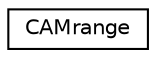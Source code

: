 digraph "Graphical Class Hierarchy"
{
 // LATEX_PDF_SIZE
  edge [fontname="Helvetica",fontsize="10",labelfontname="Helvetica",labelfontsize="10"];
  node [fontname="Helvetica",fontsize="10",shape=record];
  rankdir="LR";
  Node0 [label="CAMrange",height=0.2,width=0.4,color="black", fillcolor="white", style="filled",URL="$classCAMrange.html",tooltip=" "];
}
